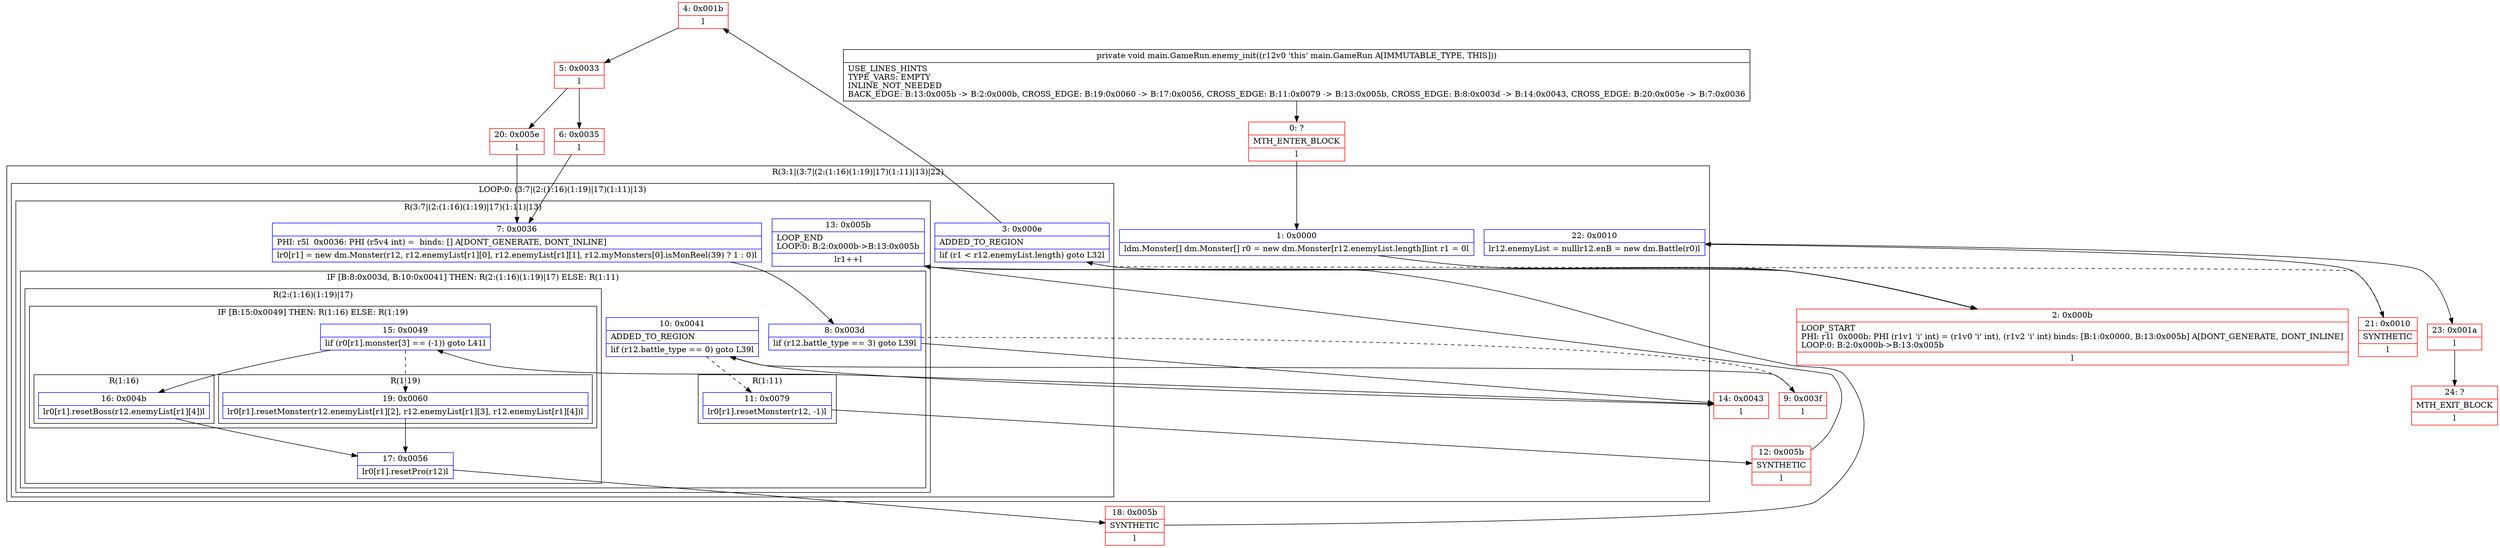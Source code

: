 digraph "CFG formain.GameRun.enemy_init()V" {
subgraph cluster_Region_1681122160 {
label = "R(3:1|(3:7|(2:(1:16)(1:19)|17)(1:11)|13)|22)";
node [shape=record,color=blue];
Node_1 [shape=record,label="{1\:\ 0x0000|ldm.Monster[] dm.Monster[] r0 = new dm.Monster[r12.enemyList.length]lint r1 = 0l}"];
subgraph cluster_LoopRegion_1384128443 {
label = "LOOP:0: (3:7|(2:(1:16)(1:19)|17)(1:11)|13)";
node [shape=record,color=blue];
Node_3 [shape=record,label="{3\:\ 0x000e|ADDED_TO_REGION\l|lif (r1 \< r12.enemyList.length) goto L32l}"];
subgraph cluster_Region_1962262740 {
label = "R(3:7|(2:(1:16)(1:19)|17)(1:11)|13)";
node [shape=record,color=blue];
Node_7 [shape=record,label="{7\:\ 0x0036|PHI: r5l  0x0036: PHI (r5v4 int) =  binds: [] A[DONT_GENERATE, DONT_INLINE]\l|lr0[r1] = new dm.Monster(r12, r12.enemyList[r1][0], r12.enemyList[r1][1], r12.myMonsters[0].isMonReel(39) ? 1 : 0)l}"];
subgraph cluster_IfRegion_1180755746 {
label = "IF [B:8:0x003d, B:10:0x0041] THEN: R(2:(1:16)(1:19)|17) ELSE: R(1:11)";
node [shape=record,color=blue];
Node_8 [shape=record,label="{8\:\ 0x003d|lif (r12.battle_type == 3) goto L39l}"];
Node_10 [shape=record,label="{10\:\ 0x0041|ADDED_TO_REGION\l|lif (r12.battle_type == 0) goto L39l}"];
subgraph cluster_Region_2089368377 {
label = "R(2:(1:16)(1:19)|17)";
node [shape=record,color=blue];
subgraph cluster_IfRegion_1248119523 {
label = "IF [B:15:0x0049] THEN: R(1:16) ELSE: R(1:19)";
node [shape=record,color=blue];
Node_15 [shape=record,label="{15\:\ 0x0049|lif (r0[r1].monster[3] == (\-1)) goto L41l}"];
subgraph cluster_Region_1576271076 {
label = "R(1:16)";
node [shape=record,color=blue];
Node_16 [shape=record,label="{16\:\ 0x004b|lr0[r1].resetBoss(r12.enemyList[r1][4])l}"];
}
subgraph cluster_Region_639675465 {
label = "R(1:19)";
node [shape=record,color=blue];
Node_19 [shape=record,label="{19\:\ 0x0060|lr0[r1].resetMonster(r12.enemyList[r1][2], r12.enemyList[r1][3], r12.enemyList[r1][4])l}"];
}
}
Node_17 [shape=record,label="{17\:\ 0x0056|lr0[r1].resetPro(r12)l}"];
}
subgraph cluster_Region_282514841 {
label = "R(1:11)";
node [shape=record,color=blue];
Node_11 [shape=record,label="{11\:\ 0x0079|lr0[r1].resetMonster(r12, \-1)l}"];
}
}
Node_13 [shape=record,label="{13\:\ 0x005b|LOOP_END\lLOOP:0: B:2:0x000b\-\>B:13:0x005b\l|lr1++l}"];
}
}
Node_22 [shape=record,label="{22\:\ 0x0010|lr12.enemyList = nulllr12.enB = new dm.Battle(r0)l}"];
}
Node_0 [shape=record,color=red,label="{0\:\ ?|MTH_ENTER_BLOCK\l|l}"];
Node_2 [shape=record,color=red,label="{2\:\ 0x000b|LOOP_START\lPHI: r1l  0x000b: PHI (r1v1 'i' int) = (r1v0 'i' int), (r1v2 'i' int) binds: [B:1:0x0000, B:13:0x005b] A[DONT_GENERATE, DONT_INLINE]\lLOOP:0: B:2:0x000b\-\>B:13:0x005b\l|l}"];
Node_4 [shape=record,color=red,label="{4\:\ 0x001b|l}"];
Node_5 [shape=record,color=red,label="{5\:\ 0x0033|l}"];
Node_6 [shape=record,color=red,label="{6\:\ 0x0035|l}"];
Node_9 [shape=record,color=red,label="{9\:\ 0x003f|l}"];
Node_12 [shape=record,color=red,label="{12\:\ 0x005b|SYNTHETIC\l|l}"];
Node_14 [shape=record,color=red,label="{14\:\ 0x0043|l}"];
Node_18 [shape=record,color=red,label="{18\:\ 0x005b|SYNTHETIC\l|l}"];
Node_20 [shape=record,color=red,label="{20\:\ 0x005e|l}"];
Node_21 [shape=record,color=red,label="{21\:\ 0x0010|SYNTHETIC\l|l}"];
Node_23 [shape=record,color=red,label="{23\:\ 0x001a|l}"];
Node_24 [shape=record,color=red,label="{24\:\ ?|MTH_EXIT_BLOCK\l|l}"];
MethodNode[shape=record,label="{private void main.GameRun.enemy_init((r12v0 'this' main.GameRun A[IMMUTABLE_TYPE, THIS]))  | USE_LINES_HINTS\lTYPE_VARS: EMPTY\lINLINE_NOT_NEEDED\lBACK_EDGE: B:13:0x005b \-\> B:2:0x000b, CROSS_EDGE: B:19:0x0060 \-\> B:17:0x0056, CROSS_EDGE: B:11:0x0079 \-\> B:13:0x005b, CROSS_EDGE: B:8:0x003d \-\> B:14:0x0043, CROSS_EDGE: B:20:0x005e \-\> B:7:0x0036\l}"];
MethodNode -> Node_0;
Node_1 -> Node_2;
Node_3 -> Node_4;
Node_3 -> Node_21[style=dashed];
Node_7 -> Node_8;
Node_8 -> Node_9[style=dashed];
Node_8 -> Node_14;
Node_10 -> Node_14;
Node_10 -> Node_11[style=dashed];
Node_15 -> Node_16;
Node_15 -> Node_19[style=dashed];
Node_16 -> Node_17;
Node_19 -> Node_17;
Node_17 -> Node_18;
Node_11 -> Node_12;
Node_13 -> Node_2;
Node_22 -> Node_23;
Node_0 -> Node_1;
Node_2 -> Node_3;
Node_4 -> Node_5;
Node_5 -> Node_6;
Node_5 -> Node_20;
Node_6 -> Node_7;
Node_9 -> Node_10;
Node_12 -> Node_13;
Node_14 -> Node_15;
Node_18 -> Node_13;
Node_20 -> Node_7;
Node_21 -> Node_22;
Node_23 -> Node_24;
}

